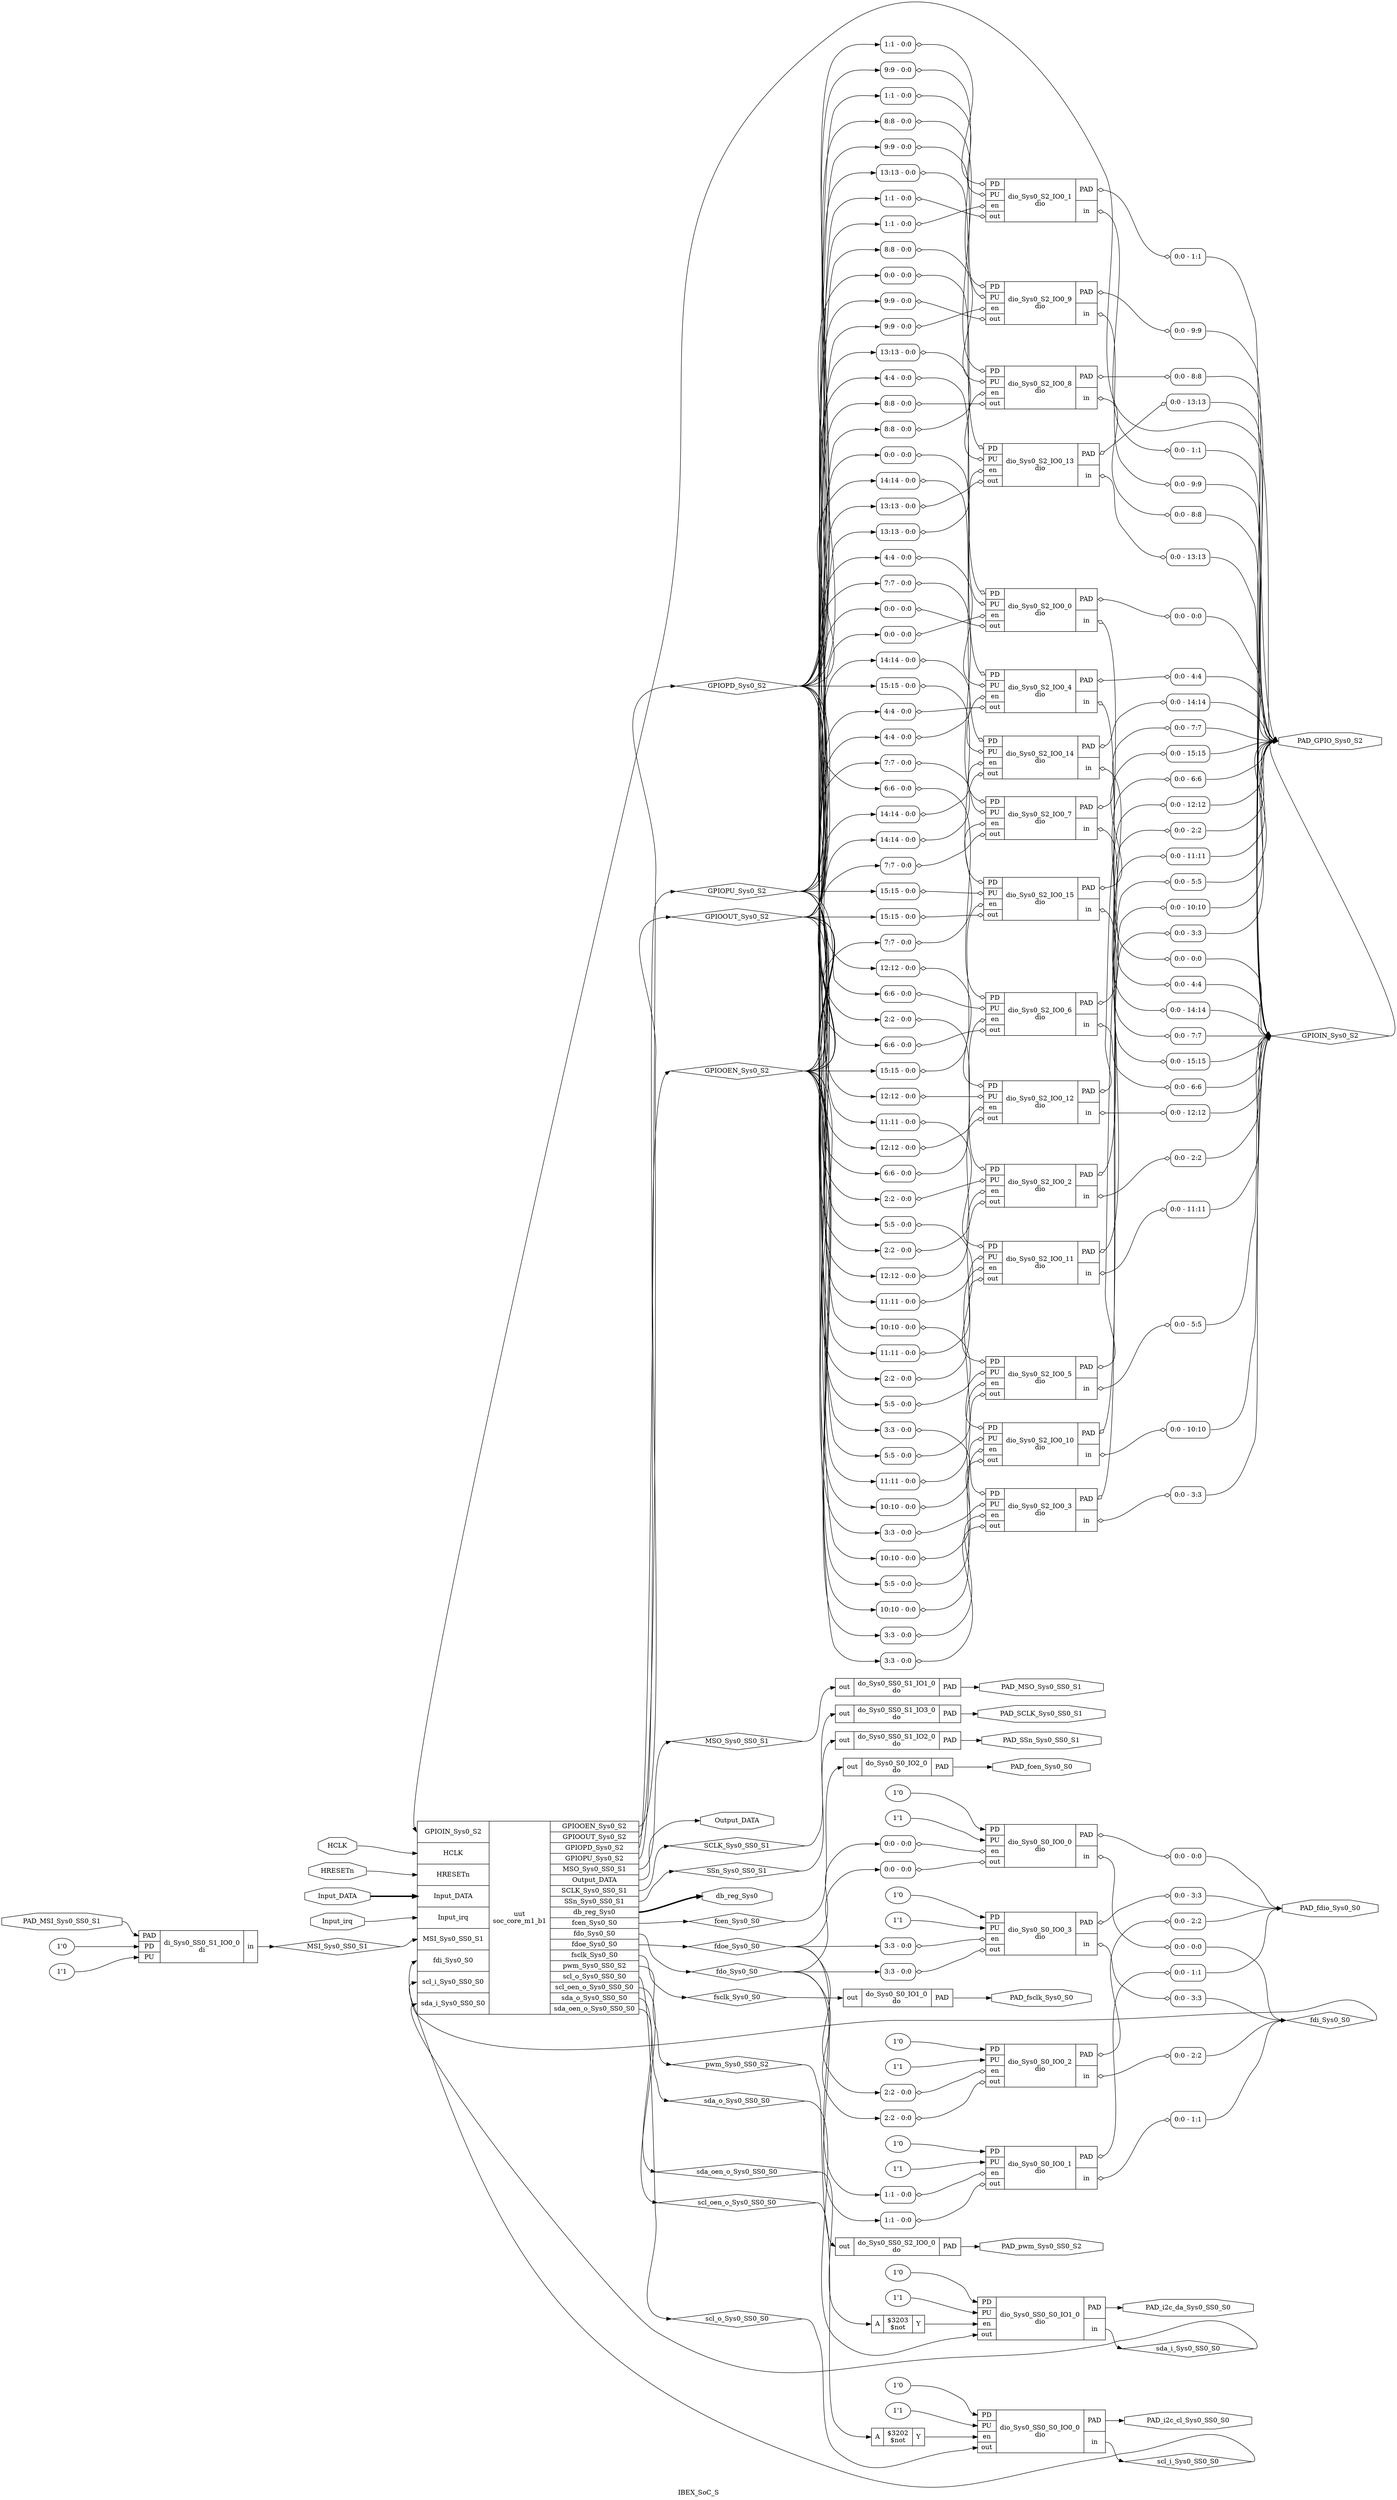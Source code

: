 digraph "IBEX_SoC_S" {
label="IBEX_SoC_S";
rankdir="LR";
remincross=true;
n3 [ shape=diamond, label="pwm_Sys0_SS0_S2", color="black", fontcolor="black" ];
n4 [ shape=diamond, label="SCLK_Sys0_SS0_S1", color="black", fontcolor="black" ];
n5 [ shape=diamond, label="SSn_Sys0_SS0_S1", color="black", fontcolor="black" ];
n6 [ shape=diamond, label="MSO_Sys0_SS0_S1", color="black", fontcolor="black" ];
n7 [ shape=diamond, label="MSI_Sys0_SS0_S1", color="black", fontcolor="black" ];
n8 [ shape=diamond, label="sda_oen_o_Sys0_SS0_S0", color="black", fontcolor="black" ];
n9 [ shape=diamond, label="sda_o_Sys0_SS0_S0", color="black", fontcolor="black" ];
n10 [ shape=diamond, label="sda_i_Sys0_SS0_S0", color="black", fontcolor="black" ];
n11 [ shape=diamond, label="scl_oen_o_Sys0_SS0_S0", color="black", fontcolor="black" ];
n12 [ shape=diamond, label="scl_o_Sys0_SS0_S0", color="black", fontcolor="black" ];
n13 [ shape=diamond, label="scl_i_Sys0_SS0_S0", color="black", fontcolor="black" ];
n14 [ shape=diamond, label="GPIOPD_Sys0_S2", color="black", fontcolor="black" ];
n15 [ shape=diamond, label="GPIOPU_Sys0_S2", color="black", fontcolor="black" ];
n16 [ shape=diamond, label="GPIOOEN_Sys0_S2", color="black", fontcolor="black" ];
n17 [ shape=diamond, label="GPIOOUT_Sys0_S2", color="black", fontcolor="black" ];
n18 [ shape=diamond, label="GPIOIN_Sys0_S2", color="black", fontcolor="black" ];
n19 [ shape=diamond, label="fcen_Sys0_S0", color="black", fontcolor="black" ];
n20 [ shape=diamond, label="fsclk_Sys0_S0", color="black", fontcolor="black" ];
n21 [ shape=diamond, label="fdoe_Sys0_S0", color="black", fontcolor="black" ];
n22 [ shape=diamond, label="fdo_Sys0_S0", color="black", fontcolor="black" ];
n23 [ shape=diamond, label="fdi_Sys0_S0", color="black", fontcolor="black" ];
n24 [ shape=octagon, label="PAD_pwm_Sys0_SS0_S2", color="black", fontcolor="black" ];
n25 [ shape=octagon, label="PAD_SCLK_Sys0_SS0_S1", color="black", fontcolor="black" ];
n26 [ shape=octagon, label="PAD_SSn_Sys0_SS0_S1", color="black", fontcolor="black" ];
n27 [ shape=octagon, label="PAD_MSO_Sys0_SS0_S1", color="black", fontcolor="black" ];
n28 [ shape=octagon, label="PAD_MSI_Sys0_SS0_S1", color="black", fontcolor="black" ];
n29 [ shape=octagon, label="PAD_i2c_da_Sys0_SS0_S0", color="black", fontcolor="black" ];
n30 [ shape=octagon, label="PAD_i2c_cl_Sys0_SS0_S0", color="black", fontcolor="black" ];
n31 [ shape=octagon, label="PAD_GPIO_Sys0_S2", color="black", fontcolor="black" ];
n32 [ shape=octagon, label="PAD_fcen_Sys0_S0", color="black", fontcolor="black" ];
n33 [ shape=octagon, label="PAD_fsclk_Sys0_S0", color="black", fontcolor="black" ];
n34 [ shape=octagon, label="PAD_fdio_Sys0_S0", color="black", fontcolor="black" ];
n35 [ shape=octagon, label="db_reg_Sys0", color="black", fontcolor="black" ];
n36 [ shape=octagon, label="Output_DATA", color="black", fontcolor="black" ];
n37 [ shape=octagon, label="Input_irq", color="black", fontcolor="black" ];
n38 [ shape=octagon, label="Input_DATA", color="black", fontcolor="black" ];
n39 [ shape=octagon, label="HRESETn", color="black", fontcolor="black" ];
n40 [ shape=octagon, label="HCLK", color="black", fontcolor="black" ];
c41 [ shape=record, label="{{<p18> GPIOIN_Sys0_S2|<p40> HCLK|<p39> HRESETn|<p38> Input_DATA|<p37> Input_irq|<p7> MSI_Sys0_SS0_S1|<p23> fdi_Sys0_S0|<p13> scl_i_Sys0_SS0_S0|<p10> sda_i_Sys0_SS0_S0}|uut\nsoc_core_m1_b1|{<p16> GPIOOEN_Sys0_S2|<p17> GPIOOUT_Sys0_S2|<p14> GPIOPD_Sys0_S2|<p15> GPIOPU_Sys0_S2|<p6> MSO_Sys0_SS0_S1|<p36> Output_DATA|<p4> SCLK_Sys0_SS0_S1|<p5> SSn_Sys0_SS0_S1|<p35> db_reg_Sys0|<p19> fcen_Sys0_S0|<p22> fdo_Sys0_S0|<p21> fdoe_Sys0_S0|<p20> fsclk_Sys0_S0|<p3> pwm_Sys0_SS0_S2|<p12> scl_o_Sys0_SS0_S0|<p11> scl_oen_o_Sys0_SS0_S0|<p9> sda_o_Sys0_SS0_S0|<p8> sda_oen_o_Sys0_SS0_S0}}" ];
c44 [ shape=record, label="{{<p42> out}|do_Sys0_SS0_S2_IO0_0\ndo|{<p43> PAD}}" ];
c45 [ shape=record, label="{{<p42> out}|do_Sys0_SS0_S1_IO3_0\ndo|{<p43> PAD}}" ];
c46 [ shape=record, label="{{<p42> out}|do_Sys0_SS0_S1_IO2_0\ndo|{<p43> PAD}}" ];
c47 [ shape=record, label="{{<p42> out}|do_Sys0_SS0_S1_IO1_0\ndo|{<p43> PAD}}" ];
v0 [ label="1'0" ];
v1 [ label="1'1" ];
c51 [ shape=record, label="{{<p43> PAD|<p48> PD|<p49> PU}|di_Sys0_SS0_S1_IO0_0\ndi|{<p50> in}}" ];
c54 [ shape=record, label="{{<p52> A}|$3203\n$not|{<p53> Y}}" ];
v2 [ label="1'0" ];
v3 [ label="1'1" ];
c56 [ shape=record, label="{{<p48> PD|<p49> PU|<p55> en|<p42> out}|dio_Sys0_SS0_S0_IO1_0\ndio|{<p43> PAD|<p50> in}}" ];
c57 [ shape=record, label="{{<p52> A}|$3202\n$not|{<p53> Y}}" ];
v4 [ label="1'0" ];
v5 [ label="1'1" ];
c58 [ shape=record, label="{{<p48> PD|<p49> PU|<p55> en|<p42> out}|dio_Sys0_SS0_S0_IO0_0\ndio|{<p43> PAD|<p50> in}}" ];
c59 [ shape=record, label="{{<p48> PD|<p49> PU|<p55> en|<p42> out}|dio_Sys0_S2_IO0_15\ndio|{<p43> PAD|<p50> in}}" ];
x6 [ shape=record, style=rounded, label="<s0> 0:0 - 15:15 " ];
c59:p43:e -> x6:w [arrowhead=odiamond, arrowtail=odiamond, dir=both, color="black", label=""];
x7 [ shape=record, style=rounded, label="<s0> 15:15 - 0:0 " ];
x7:e -> c59:p48:w [arrowhead=odiamond, arrowtail=odiamond, dir=both, color="black", label=""];
x8 [ shape=record, style=rounded, label="<s0> 15:15 - 0:0 " ];
x8:e -> c59:p49:w [arrowhead=odiamond, arrowtail=odiamond, dir=both, color="black", label=""];
x9 [ shape=record, style=rounded, label="<s0> 15:15 - 0:0 " ];
x9:e -> c59:p55:w [arrowhead=odiamond, arrowtail=odiamond, dir=both, color="black", label=""];
x10 [ shape=record, style=rounded, label="<s0> 15:15 - 0:0 " ];
x10:e -> c59:p42:w [arrowhead=odiamond, arrowtail=odiamond, dir=both, color="black", label=""];
x11 [ shape=record, style=rounded, label="<s0> 0:0 - 15:15 " ];
c59:p50:e -> x11:w [arrowhead=odiamond, arrowtail=odiamond, dir=both, color="black", label=""];
c60 [ shape=record, label="{{<p48> PD|<p49> PU|<p55> en|<p42> out}|dio_Sys0_S2_IO0_14\ndio|{<p43> PAD|<p50> in}}" ];
x12 [ shape=record, style=rounded, label="<s0> 0:0 - 14:14 " ];
c60:p43:e -> x12:w [arrowhead=odiamond, arrowtail=odiamond, dir=both, color="black", label=""];
x13 [ shape=record, style=rounded, label="<s0> 14:14 - 0:0 " ];
x13:e -> c60:p48:w [arrowhead=odiamond, arrowtail=odiamond, dir=both, color="black", label=""];
x14 [ shape=record, style=rounded, label="<s0> 14:14 - 0:0 " ];
x14:e -> c60:p49:w [arrowhead=odiamond, arrowtail=odiamond, dir=both, color="black", label=""];
x15 [ shape=record, style=rounded, label="<s0> 14:14 - 0:0 " ];
x15:e -> c60:p55:w [arrowhead=odiamond, arrowtail=odiamond, dir=both, color="black", label=""];
x16 [ shape=record, style=rounded, label="<s0> 14:14 - 0:0 " ];
x16:e -> c60:p42:w [arrowhead=odiamond, arrowtail=odiamond, dir=both, color="black", label=""];
x17 [ shape=record, style=rounded, label="<s0> 0:0 - 14:14 " ];
c60:p50:e -> x17:w [arrowhead=odiamond, arrowtail=odiamond, dir=both, color="black", label=""];
c61 [ shape=record, label="{{<p48> PD|<p49> PU|<p55> en|<p42> out}|dio_Sys0_S2_IO0_13\ndio|{<p43> PAD|<p50> in}}" ];
x18 [ shape=record, style=rounded, label="<s0> 0:0 - 13:13 " ];
c61:p43:e -> x18:w [arrowhead=odiamond, arrowtail=odiamond, dir=both, color="black", label=""];
x19 [ shape=record, style=rounded, label="<s0> 13:13 - 0:0 " ];
x19:e -> c61:p48:w [arrowhead=odiamond, arrowtail=odiamond, dir=both, color="black", label=""];
x20 [ shape=record, style=rounded, label="<s0> 13:13 - 0:0 " ];
x20:e -> c61:p49:w [arrowhead=odiamond, arrowtail=odiamond, dir=both, color="black", label=""];
x21 [ shape=record, style=rounded, label="<s0> 13:13 - 0:0 " ];
x21:e -> c61:p55:w [arrowhead=odiamond, arrowtail=odiamond, dir=both, color="black", label=""];
x22 [ shape=record, style=rounded, label="<s0> 13:13 - 0:0 " ];
x22:e -> c61:p42:w [arrowhead=odiamond, arrowtail=odiamond, dir=both, color="black", label=""];
x23 [ shape=record, style=rounded, label="<s0> 0:0 - 13:13 " ];
c61:p50:e -> x23:w [arrowhead=odiamond, arrowtail=odiamond, dir=both, color="black", label=""];
c62 [ shape=record, label="{{<p48> PD|<p49> PU|<p55> en|<p42> out}|dio_Sys0_S2_IO0_12\ndio|{<p43> PAD|<p50> in}}" ];
x24 [ shape=record, style=rounded, label="<s0> 0:0 - 12:12 " ];
c62:p43:e -> x24:w [arrowhead=odiamond, arrowtail=odiamond, dir=both, color="black", label=""];
x25 [ shape=record, style=rounded, label="<s0> 12:12 - 0:0 " ];
x25:e -> c62:p48:w [arrowhead=odiamond, arrowtail=odiamond, dir=both, color="black", label=""];
x26 [ shape=record, style=rounded, label="<s0> 12:12 - 0:0 " ];
x26:e -> c62:p49:w [arrowhead=odiamond, arrowtail=odiamond, dir=both, color="black", label=""];
x27 [ shape=record, style=rounded, label="<s0> 12:12 - 0:0 " ];
x27:e -> c62:p55:w [arrowhead=odiamond, arrowtail=odiamond, dir=both, color="black", label=""];
x28 [ shape=record, style=rounded, label="<s0> 12:12 - 0:0 " ];
x28:e -> c62:p42:w [arrowhead=odiamond, arrowtail=odiamond, dir=both, color="black", label=""];
x29 [ shape=record, style=rounded, label="<s0> 0:0 - 12:12 " ];
c62:p50:e -> x29:w [arrowhead=odiamond, arrowtail=odiamond, dir=both, color="black", label=""];
c63 [ shape=record, label="{{<p48> PD|<p49> PU|<p55> en|<p42> out}|dio_Sys0_S2_IO0_11\ndio|{<p43> PAD|<p50> in}}" ];
x30 [ shape=record, style=rounded, label="<s0> 0:0 - 11:11 " ];
c63:p43:e -> x30:w [arrowhead=odiamond, arrowtail=odiamond, dir=both, color="black", label=""];
x31 [ shape=record, style=rounded, label="<s0> 11:11 - 0:0 " ];
x31:e -> c63:p48:w [arrowhead=odiamond, arrowtail=odiamond, dir=both, color="black", label=""];
x32 [ shape=record, style=rounded, label="<s0> 11:11 - 0:0 " ];
x32:e -> c63:p49:w [arrowhead=odiamond, arrowtail=odiamond, dir=both, color="black", label=""];
x33 [ shape=record, style=rounded, label="<s0> 11:11 - 0:0 " ];
x33:e -> c63:p55:w [arrowhead=odiamond, arrowtail=odiamond, dir=both, color="black", label=""];
x34 [ shape=record, style=rounded, label="<s0> 11:11 - 0:0 " ];
x34:e -> c63:p42:w [arrowhead=odiamond, arrowtail=odiamond, dir=both, color="black", label=""];
x35 [ shape=record, style=rounded, label="<s0> 0:0 - 11:11 " ];
c63:p50:e -> x35:w [arrowhead=odiamond, arrowtail=odiamond, dir=both, color="black", label=""];
c64 [ shape=record, label="{{<p48> PD|<p49> PU|<p55> en|<p42> out}|dio_Sys0_S2_IO0_10\ndio|{<p43> PAD|<p50> in}}" ];
x36 [ shape=record, style=rounded, label="<s0> 0:0 - 10:10 " ];
c64:p43:e -> x36:w [arrowhead=odiamond, arrowtail=odiamond, dir=both, color="black", label=""];
x37 [ shape=record, style=rounded, label="<s0> 10:10 - 0:0 " ];
x37:e -> c64:p48:w [arrowhead=odiamond, arrowtail=odiamond, dir=both, color="black", label=""];
x38 [ shape=record, style=rounded, label="<s0> 10:10 - 0:0 " ];
x38:e -> c64:p49:w [arrowhead=odiamond, arrowtail=odiamond, dir=both, color="black", label=""];
x39 [ shape=record, style=rounded, label="<s0> 10:10 - 0:0 " ];
x39:e -> c64:p55:w [arrowhead=odiamond, arrowtail=odiamond, dir=both, color="black", label=""];
x40 [ shape=record, style=rounded, label="<s0> 10:10 - 0:0 " ];
x40:e -> c64:p42:w [arrowhead=odiamond, arrowtail=odiamond, dir=both, color="black", label=""];
x41 [ shape=record, style=rounded, label="<s0> 0:0 - 10:10 " ];
c64:p50:e -> x41:w [arrowhead=odiamond, arrowtail=odiamond, dir=both, color="black", label=""];
c65 [ shape=record, label="{{<p48> PD|<p49> PU|<p55> en|<p42> out}|dio_Sys0_S2_IO0_9\ndio|{<p43> PAD|<p50> in}}" ];
x42 [ shape=record, style=rounded, label="<s0> 0:0 - 9:9 " ];
c65:p43:e -> x42:w [arrowhead=odiamond, arrowtail=odiamond, dir=both, color="black", label=""];
x43 [ shape=record, style=rounded, label="<s0> 9:9 - 0:0 " ];
x43:e -> c65:p48:w [arrowhead=odiamond, arrowtail=odiamond, dir=both, color="black", label=""];
x44 [ shape=record, style=rounded, label="<s0> 9:9 - 0:0 " ];
x44:e -> c65:p49:w [arrowhead=odiamond, arrowtail=odiamond, dir=both, color="black", label=""];
x45 [ shape=record, style=rounded, label="<s0> 9:9 - 0:0 " ];
x45:e -> c65:p55:w [arrowhead=odiamond, arrowtail=odiamond, dir=both, color="black", label=""];
x46 [ shape=record, style=rounded, label="<s0> 9:9 - 0:0 " ];
x46:e -> c65:p42:w [arrowhead=odiamond, arrowtail=odiamond, dir=both, color="black", label=""];
x47 [ shape=record, style=rounded, label="<s0> 0:0 - 9:9 " ];
c65:p50:e -> x47:w [arrowhead=odiamond, arrowtail=odiamond, dir=both, color="black", label=""];
c66 [ shape=record, label="{{<p48> PD|<p49> PU|<p55> en|<p42> out}|dio_Sys0_S2_IO0_8\ndio|{<p43> PAD|<p50> in}}" ];
x48 [ shape=record, style=rounded, label="<s0> 0:0 - 8:8 " ];
c66:p43:e -> x48:w [arrowhead=odiamond, arrowtail=odiamond, dir=both, color="black", label=""];
x49 [ shape=record, style=rounded, label="<s0> 8:8 - 0:0 " ];
x49:e -> c66:p48:w [arrowhead=odiamond, arrowtail=odiamond, dir=both, color="black", label=""];
x50 [ shape=record, style=rounded, label="<s0> 8:8 - 0:0 " ];
x50:e -> c66:p49:w [arrowhead=odiamond, arrowtail=odiamond, dir=both, color="black", label=""];
x51 [ shape=record, style=rounded, label="<s0> 8:8 - 0:0 " ];
x51:e -> c66:p55:w [arrowhead=odiamond, arrowtail=odiamond, dir=both, color="black", label=""];
x52 [ shape=record, style=rounded, label="<s0> 8:8 - 0:0 " ];
x52:e -> c66:p42:w [arrowhead=odiamond, arrowtail=odiamond, dir=both, color="black", label=""];
x53 [ shape=record, style=rounded, label="<s0> 0:0 - 8:8 " ];
c66:p50:e -> x53:w [arrowhead=odiamond, arrowtail=odiamond, dir=both, color="black", label=""];
c67 [ shape=record, label="{{<p48> PD|<p49> PU|<p55> en|<p42> out}|dio_Sys0_S2_IO0_7\ndio|{<p43> PAD|<p50> in}}" ];
x54 [ shape=record, style=rounded, label="<s0> 0:0 - 7:7 " ];
c67:p43:e -> x54:w [arrowhead=odiamond, arrowtail=odiamond, dir=both, color="black", label=""];
x55 [ shape=record, style=rounded, label="<s0> 7:7 - 0:0 " ];
x55:e -> c67:p48:w [arrowhead=odiamond, arrowtail=odiamond, dir=both, color="black", label=""];
x56 [ shape=record, style=rounded, label="<s0> 7:7 - 0:0 " ];
x56:e -> c67:p49:w [arrowhead=odiamond, arrowtail=odiamond, dir=both, color="black", label=""];
x57 [ shape=record, style=rounded, label="<s0> 7:7 - 0:0 " ];
x57:e -> c67:p55:w [arrowhead=odiamond, arrowtail=odiamond, dir=both, color="black", label=""];
x58 [ shape=record, style=rounded, label="<s0> 7:7 - 0:0 " ];
x58:e -> c67:p42:w [arrowhead=odiamond, arrowtail=odiamond, dir=both, color="black", label=""];
x59 [ shape=record, style=rounded, label="<s0> 0:0 - 7:7 " ];
c67:p50:e -> x59:w [arrowhead=odiamond, arrowtail=odiamond, dir=both, color="black", label=""];
c68 [ shape=record, label="{{<p48> PD|<p49> PU|<p55> en|<p42> out}|dio_Sys0_S2_IO0_6\ndio|{<p43> PAD|<p50> in}}" ];
x60 [ shape=record, style=rounded, label="<s0> 0:0 - 6:6 " ];
c68:p43:e -> x60:w [arrowhead=odiamond, arrowtail=odiamond, dir=both, color="black", label=""];
x61 [ shape=record, style=rounded, label="<s0> 6:6 - 0:0 " ];
x61:e -> c68:p48:w [arrowhead=odiamond, arrowtail=odiamond, dir=both, color="black", label=""];
x62 [ shape=record, style=rounded, label="<s0> 6:6 - 0:0 " ];
x62:e -> c68:p49:w [arrowhead=odiamond, arrowtail=odiamond, dir=both, color="black", label=""];
x63 [ shape=record, style=rounded, label="<s0> 6:6 - 0:0 " ];
x63:e -> c68:p55:w [arrowhead=odiamond, arrowtail=odiamond, dir=both, color="black", label=""];
x64 [ shape=record, style=rounded, label="<s0> 6:6 - 0:0 " ];
x64:e -> c68:p42:w [arrowhead=odiamond, arrowtail=odiamond, dir=both, color="black", label=""];
x65 [ shape=record, style=rounded, label="<s0> 0:0 - 6:6 " ];
c68:p50:e -> x65:w [arrowhead=odiamond, arrowtail=odiamond, dir=both, color="black", label=""];
c69 [ shape=record, label="{{<p48> PD|<p49> PU|<p55> en|<p42> out}|dio_Sys0_S2_IO0_5\ndio|{<p43> PAD|<p50> in}}" ];
x66 [ shape=record, style=rounded, label="<s0> 0:0 - 5:5 " ];
c69:p43:e -> x66:w [arrowhead=odiamond, arrowtail=odiamond, dir=both, color="black", label=""];
x67 [ shape=record, style=rounded, label="<s0> 5:5 - 0:0 " ];
x67:e -> c69:p48:w [arrowhead=odiamond, arrowtail=odiamond, dir=both, color="black", label=""];
x68 [ shape=record, style=rounded, label="<s0> 5:5 - 0:0 " ];
x68:e -> c69:p49:w [arrowhead=odiamond, arrowtail=odiamond, dir=both, color="black", label=""];
x69 [ shape=record, style=rounded, label="<s0> 5:5 - 0:0 " ];
x69:e -> c69:p55:w [arrowhead=odiamond, arrowtail=odiamond, dir=both, color="black", label=""];
x70 [ shape=record, style=rounded, label="<s0> 5:5 - 0:0 " ];
x70:e -> c69:p42:w [arrowhead=odiamond, arrowtail=odiamond, dir=both, color="black", label=""];
x71 [ shape=record, style=rounded, label="<s0> 0:0 - 5:5 " ];
c69:p50:e -> x71:w [arrowhead=odiamond, arrowtail=odiamond, dir=both, color="black", label=""];
c70 [ shape=record, label="{{<p48> PD|<p49> PU|<p55> en|<p42> out}|dio_Sys0_S2_IO0_4\ndio|{<p43> PAD|<p50> in}}" ];
x72 [ shape=record, style=rounded, label="<s0> 0:0 - 4:4 " ];
c70:p43:e -> x72:w [arrowhead=odiamond, arrowtail=odiamond, dir=both, color="black", label=""];
x73 [ shape=record, style=rounded, label="<s0> 4:4 - 0:0 " ];
x73:e -> c70:p48:w [arrowhead=odiamond, arrowtail=odiamond, dir=both, color="black", label=""];
x74 [ shape=record, style=rounded, label="<s0> 4:4 - 0:0 " ];
x74:e -> c70:p49:w [arrowhead=odiamond, arrowtail=odiamond, dir=both, color="black", label=""];
x75 [ shape=record, style=rounded, label="<s0> 4:4 - 0:0 " ];
x75:e -> c70:p55:w [arrowhead=odiamond, arrowtail=odiamond, dir=both, color="black", label=""];
x76 [ shape=record, style=rounded, label="<s0> 4:4 - 0:0 " ];
x76:e -> c70:p42:w [arrowhead=odiamond, arrowtail=odiamond, dir=both, color="black", label=""];
x77 [ shape=record, style=rounded, label="<s0> 0:0 - 4:4 " ];
c70:p50:e -> x77:w [arrowhead=odiamond, arrowtail=odiamond, dir=both, color="black", label=""];
c71 [ shape=record, label="{{<p48> PD|<p49> PU|<p55> en|<p42> out}|dio_Sys0_S2_IO0_3\ndio|{<p43> PAD|<p50> in}}" ];
x78 [ shape=record, style=rounded, label="<s0> 0:0 - 3:3 " ];
c71:p43:e -> x78:w [arrowhead=odiamond, arrowtail=odiamond, dir=both, color="black", label=""];
x79 [ shape=record, style=rounded, label="<s0> 3:3 - 0:0 " ];
x79:e -> c71:p48:w [arrowhead=odiamond, arrowtail=odiamond, dir=both, color="black", label=""];
x80 [ shape=record, style=rounded, label="<s0> 3:3 - 0:0 " ];
x80:e -> c71:p49:w [arrowhead=odiamond, arrowtail=odiamond, dir=both, color="black", label=""];
x81 [ shape=record, style=rounded, label="<s0> 3:3 - 0:0 " ];
x81:e -> c71:p55:w [arrowhead=odiamond, arrowtail=odiamond, dir=both, color="black", label=""];
x82 [ shape=record, style=rounded, label="<s0> 3:3 - 0:0 " ];
x82:e -> c71:p42:w [arrowhead=odiamond, arrowtail=odiamond, dir=both, color="black", label=""];
x83 [ shape=record, style=rounded, label="<s0> 0:0 - 3:3 " ];
c71:p50:e -> x83:w [arrowhead=odiamond, arrowtail=odiamond, dir=both, color="black", label=""];
c72 [ shape=record, label="{{<p48> PD|<p49> PU|<p55> en|<p42> out}|dio_Sys0_S2_IO0_2\ndio|{<p43> PAD|<p50> in}}" ];
x84 [ shape=record, style=rounded, label="<s0> 0:0 - 2:2 " ];
c72:p43:e -> x84:w [arrowhead=odiamond, arrowtail=odiamond, dir=both, color="black", label=""];
x85 [ shape=record, style=rounded, label="<s0> 2:2 - 0:0 " ];
x85:e -> c72:p48:w [arrowhead=odiamond, arrowtail=odiamond, dir=both, color="black", label=""];
x86 [ shape=record, style=rounded, label="<s0> 2:2 - 0:0 " ];
x86:e -> c72:p49:w [arrowhead=odiamond, arrowtail=odiamond, dir=both, color="black", label=""];
x87 [ shape=record, style=rounded, label="<s0> 2:2 - 0:0 " ];
x87:e -> c72:p55:w [arrowhead=odiamond, arrowtail=odiamond, dir=both, color="black", label=""];
x88 [ shape=record, style=rounded, label="<s0> 2:2 - 0:0 " ];
x88:e -> c72:p42:w [arrowhead=odiamond, arrowtail=odiamond, dir=both, color="black", label=""];
x89 [ shape=record, style=rounded, label="<s0> 0:0 - 2:2 " ];
c72:p50:e -> x89:w [arrowhead=odiamond, arrowtail=odiamond, dir=both, color="black", label=""];
c73 [ shape=record, label="{{<p48> PD|<p49> PU|<p55> en|<p42> out}|dio_Sys0_S2_IO0_1\ndio|{<p43> PAD|<p50> in}}" ];
x90 [ shape=record, style=rounded, label="<s0> 0:0 - 1:1 " ];
c73:p43:e -> x90:w [arrowhead=odiamond, arrowtail=odiamond, dir=both, color="black", label=""];
x91 [ shape=record, style=rounded, label="<s0> 1:1 - 0:0 " ];
x91:e -> c73:p48:w [arrowhead=odiamond, arrowtail=odiamond, dir=both, color="black", label=""];
x92 [ shape=record, style=rounded, label="<s0> 1:1 - 0:0 " ];
x92:e -> c73:p49:w [arrowhead=odiamond, arrowtail=odiamond, dir=both, color="black", label=""];
x93 [ shape=record, style=rounded, label="<s0> 1:1 - 0:0 " ];
x93:e -> c73:p55:w [arrowhead=odiamond, arrowtail=odiamond, dir=both, color="black", label=""];
x94 [ shape=record, style=rounded, label="<s0> 1:1 - 0:0 " ];
x94:e -> c73:p42:w [arrowhead=odiamond, arrowtail=odiamond, dir=both, color="black", label=""];
x95 [ shape=record, style=rounded, label="<s0> 0:0 - 1:1 " ];
c73:p50:e -> x95:w [arrowhead=odiamond, arrowtail=odiamond, dir=both, color="black", label=""];
c74 [ shape=record, label="{{<p48> PD|<p49> PU|<p55> en|<p42> out}|dio_Sys0_S2_IO0_0\ndio|{<p43> PAD|<p50> in}}" ];
x96 [ shape=record, style=rounded, label="<s0> 0:0 - 0:0 " ];
c74:p43:e -> x96:w [arrowhead=odiamond, arrowtail=odiamond, dir=both, color="black", label=""];
x97 [ shape=record, style=rounded, label="<s0> 0:0 - 0:0 " ];
x97:e -> c74:p48:w [arrowhead=odiamond, arrowtail=odiamond, dir=both, color="black", label=""];
x98 [ shape=record, style=rounded, label="<s0> 0:0 - 0:0 " ];
x98:e -> c74:p49:w [arrowhead=odiamond, arrowtail=odiamond, dir=both, color="black", label=""];
x99 [ shape=record, style=rounded, label="<s0> 0:0 - 0:0 " ];
x99:e -> c74:p55:w [arrowhead=odiamond, arrowtail=odiamond, dir=both, color="black", label=""];
x100 [ shape=record, style=rounded, label="<s0> 0:0 - 0:0 " ];
x100:e -> c74:p42:w [arrowhead=odiamond, arrowtail=odiamond, dir=both, color="black", label=""];
x101 [ shape=record, style=rounded, label="<s0> 0:0 - 0:0 " ];
c74:p50:e -> x101:w [arrowhead=odiamond, arrowtail=odiamond, dir=both, color="black", label=""];
c75 [ shape=record, label="{{<p42> out}|do_Sys0_S0_IO2_0\ndo|{<p43> PAD}}" ];
c76 [ shape=record, label="{{<p42> out}|do_Sys0_S0_IO1_0\ndo|{<p43> PAD}}" ];
v103 [ label="1'0" ];
v104 [ label="1'1" ];
c77 [ shape=record, label="{{<p48> PD|<p49> PU|<p55> en|<p42> out}|dio_Sys0_S0_IO0_3\ndio|{<p43> PAD|<p50> in}}" ];
x102 [ shape=record, style=rounded, label="<s0> 0:0 - 3:3 " ];
c77:p43:e -> x102:w [arrowhead=odiamond, arrowtail=odiamond, dir=both, color="black", label=""];
x105 [ shape=record, style=rounded, label="<s0> 3:3 - 0:0 " ];
x105:e -> c77:p55:w [arrowhead=odiamond, arrowtail=odiamond, dir=both, color="black", label=""];
x106 [ shape=record, style=rounded, label="<s0> 3:3 - 0:0 " ];
x106:e -> c77:p42:w [arrowhead=odiamond, arrowtail=odiamond, dir=both, color="black", label=""];
x107 [ shape=record, style=rounded, label="<s0> 0:0 - 3:3 " ];
c77:p50:e -> x107:w [arrowhead=odiamond, arrowtail=odiamond, dir=both, color="black", label=""];
v109 [ label="1'0" ];
v110 [ label="1'1" ];
c78 [ shape=record, label="{{<p48> PD|<p49> PU|<p55> en|<p42> out}|dio_Sys0_S0_IO0_2\ndio|{<p43> PAD|<p50> in}}" ];
x108 [ shape=record, style=rounded, label="<s0> 0:0 - 2:2 " ];
c78:p43:e -> x108:w [arrowhead=odiamond, arrowtail=odiamond, dir=both, color="black", label=""];
x111 [ shape=record, style=rounded, label="<s0> 2:2 - 0:0 " ];
x111:e -> c78:p55:w [arrowhead=odiamond, arrowtail=odiamond, dir=both, color="black", label=""];
x112 [ shape=record, style=rounded, label="<s0> 2:2 - 0:0 " ];
x112:e -> c78:p42:w [arrowhead=odiamond, arrowtail=odiamond, dir=both, color="black", label=""];
x113 [ shape=record, style=rounded, label="<s0> 0:0 - 2:2 " ];
c78:p50:e -> x113:w [arrowhead=odiamond, arrowtail=odiamond, dir=both, color="black", label=""];
v115 [ label="1'0" ];
v116 [ label="1'1" ];
c79 [ shape=record, label="{{<p48> PD|<p49> PU|<p55> en|<p42> out}|dio_Sys0_S0_IO0_1\ndio|{<p43> PAD|<p50> in}}" ];
x114 [ shape=record, style=rounded, label="<s0> 0:0 - 1:1 " ];
c79:p43:e -> x114:w [arrowhead=odiamond, arrowtail=odiamond, dir=both, color="black", label=""];
x117 [ shape=record, style=rounded, label="<s0> 1:1 - 0:0 " ];
x117:e -> c79:p55:w [arrowhead=odiamond, arrowtail=odiamond, dir=both, color="black", label=""];
x118 [ shape=record, style=rounded, label="<s0> 1:1 - 0:0 " ];
x118:e -> c79:p42:w [arrowhead=odiamond, arrowtail=odiamond, dir=both, color="black", label=""];
x119 [ shape=record, style=rounded, label="<s0> 0:0 - 1:1 " ];
c79:p50:e -> x119:w [arrowhead=odiamond, arrowtail=odiamond, dir=both, color="black", label=""];
v121 [ label="1'0" ];
v122 [ label="1'1" ];
c80 [ shape=record, label="{{<p48> PD|<p49> PU|<p55> en|<p42> out}|dio_Sys0_S0_IO0_0\ndio|{<p43> PAD|<p50> in}}" ];
x120 [ shape=record, style=rounded, label="<s0> 0:0 - 0:0 " ];
c80:p43:e -> x120:w [arrowhead=odiamond, arrowtail=odiamond, dir=both, color="black", label=""];
x123 [ shape=record, style=rounded, label="<s0> 0:0 - 0:0 " ];
x123:e -> c80:p55:w [arrowhead=odiamond, arrowtail=odiamond, dir=both, color="black", label=""];
x124 [ shape=record, style=rounded, label="<s0> 0:0 - 0:0 " ];
x124:e -> c80:p42:w [arrowhead=odiamond, arrowtail=odiamond, dir=both, color="black", label=""];
x125 [ shape=record, style=rounded, label="<s0> 0:0 - 0:0 " ];
c80:p50:e -> x125:w [arrowhead=odiamond, arrowtail=odiamond, dir=both, color="black", label=""];
c54:p53:e -> c56:p55:w [color="black", label=""];
c56:p50:e -> n10:w [color="black", label=""];
n10:e -> c41:p10:w [color="black", label=""];
c41:p11:e -> n11:w [color="black", label=""];
n11:e -> c57:p52:w [color="black", label=""];
c41:p12:e -> n12:w [color="black", label=""];
n12:e -> c58:p42:w [color="black", label=""];
c58:p50:e -> n13:w [color="black", label=""];
n13:e -> c41:p13:w [color="black", label=""];
c41:p14:e -> n14:w [color="black", label=""];
n14:e -> x13:s0:w [color="black", label=""];
n14:e -> x19:s0:w [color="black", label=""];
n14:e -> x25:s0:w [color="black", label=""];
n14:e -> x31:s0:w [color="black", label=""];
n14:e -> x37:s0:w [color="black", label=""];
n14:e -> x43:s0:w [color="black", label=""];
n14:e -> x49:s0:w [color="black", label=""];
n14:e -> x55:s0:w [color="black", label=""];
n14:e -> x61:s0:w [color="black", label=""];
n14:e -> x67:s0:w [color="black", label=""];
n14:e -> x73:s0:w [color="black", label=""];
n14:e -> x79:s0:w [color="black", label=""];
n14:e -> x7:s0:w [color="black", label=""];
n14:e -> x85:s0:w [color="black", label=""];
n14:e -> x91:s0:w [color="black", label=""];
n14:e -> x97:s0:w [color="black", label=""];
c41:p15:e -> n15:w [color="black", label=""];
n15:e -> x14:s0:w [color="black", label=""];
n15:e -> x20:s0:w [color="black", label=""];
n15:e -> x26:s0:w [color="black", label=""];
n15:e -> x32:s0:w [color="black", label=""];
n15:e -> x38:s0:w [color="black", label=""];
n15:e -> x44:s0:w [color="black", label=""];
n15:e -> x50:s0:w [color="black", label=""];
n15:e -> x56:s0:w [color="black", label=""];
n15:e -> x62:s0:w [color="black", label=""];
n15:e -> x68:s0:w [color="black", label=""];
n15:e -> x74:s0:w [color="black", label=""];
n15:e -> x80:s0:w [color="black", label=""];
n15:e -> x86:s0:w [color="black", label=""];
n15:e -> x8:s0:w [color="black", label=""];
n15:e -> x92:s0:w [color="black", label=""];
n15:e -> x98:s0:w [color="black", label=""];
c41:p16:e -> n16:w [color="black", label=""];
n16:e -> x15:s0:w [color="black", label=""];
n16:e -> x21:s0:w [color="black", label=""];
n16:e -> x27:s0:w [color="black", label=""];
n16:e -> x33:s0:w [color="black", label=""];
n16:e -> x39:s0:w [color="black", label=""];
n16:e -> x45:s0:w [color="black", label=""];
n16:e -> x51:s0:w [color="black", label=""];
n16:e -> x57:s0:w [color="black", label=""];
n16:e -> x63:s0:w [color="black", label=""];
n16:e -> x69:s0:w [color="black", label=""];
n16:e -> x75:s0:w [color="black", label=""];
n16:e -> x81:s0:w [color="black", label=""];
n16:e -> x87:s0:w [color="black", label=""];
n16:e -> x93:s0:w [color="black", label=""];
n16:e -> x99:s0:w [color="black", label=""];
n16:e -> x9:s0:w [color="black", label=""];
c41:p17:e -> n17:w [color="black", label=""];
n17:e -> x100:s0:w [color="black", label=""];
n17:e -> x10:s0:w [color="black", label=""];
n17:e -> x16:s0:w [color="black", label=""];
n17:e -> x22:s0:w [color="black", label=""];
n17:e -> x28:s0:w [color="black", label=""];
n17:e -> x34:s0:w [color="black", label=""];
n17:e -> x40:s0:w [color="black", label=""];
n17:e -> x46:s0:w [color="black", label=""];
n17:e -> x52:s0:w [color="black", label=""];
n17:e -> x58:s0:w [color="black", label=""];
n17:e -> x64:s0:w [color="black", label=""];
n17:e -> x70:s0:w [color="black", label=""];
n17:e -> x76:s0:w [color="black", label=""];
n17:e -> x82:s0:w [color="black", label=""];
n17:e -> x88:s0:w [color="black", label=""];
n17:e -> x94:s0:w [color="black", label=""];
x101:s0:e -> n18:w [color="black", label=""];
x11:s0:e -> n18:w [color="black", label=""];
x17:s0:e -> n18:w [color="black", label=""];
x23:s0:e -> n18:w [color="black", label=""];
x29:s0:e -> n18:w [color="black", label=""];
x35:s0:e -> n18:w [color="black", label=""];
x41:s0:e -> n18:w [color="black", label=""];
x47:s0:e -> n18:w [color="black", label=""];
x53:s0:e -> n18:w [color="black", label=""];
x59:s0:e -> n18:w [color="black", label=""];
x65:s0:e -> n18:w [color="black", label=""];
x71:s0:e -> n18:w [color="black", label=""];
x77:s0:e -> n18:w [color="black", label=""];
x83:s0:e -> n18:w [color="black", label=""];
x89:s0:e -> n18:w [color="black", label=""];
x95:s0:e -> n18:w [color="black", label=""];
n18:e -> c41:p18:w [color="black", label=""];
c41:p19:e -> n19:w [color="black", label=""];
n19:e -> c75:p42:w [color="black", label=""];
c57:p53:e -> c58:p55:w [color="black", label=""];
c41:p20:e -> n20:w [color="black", label=""];
n20:e -> c76:p42:w [color="black", label=""];
c41:p21:e -> n21:w [color="black", label=""];
n21:e -> x105:s0:w [color="black", label=""];
n21:e -> x111:s0:w [color="black", label=""];
n21:e -> x117:s0:w [color="black", label=""];
n21:e -> x123:s0:w [color="black", label=""];
c41:p22:e -> n22:w [color="black", label=""];
n22:e -> x106:s0:w [color="black", label=""];
n22:e -> x112:s0:w [color="black", label=""];
n22:e -> x118:s0:w [color="black", label=""];
n22:e -> x124:s0:w [color="black", label=""];
x107:s0:e -> n23:w [color="black", label=""];
x113:s0:e -> n23:w [color="black", label=""];
x119:s0:e -> n23:w [color="black", label=""];
x125:s0:e -> n23:w [color="black", label=""];
n23:e -> c41:p23:w [color="black", label=""];
c44:p43:e -> n24:w [color="black", label=""];
c45:p43:e -> n25:w [color="black", label=""];
c46:p43:e -> n26:w [color="black", label=""];
c47:p43:e -> n27:w [color="black", label=""];
n28:e -> c51:p43:w [color="black", label=""];
c56:p43:e -> n29:w [color="black", label=""];
c41:p3:e -> n3:w [color="black", label=""];
n3:e -> c44:p42:w [color="black", label=""];
c58:p43:e -> n30:w [color="black", label=""];
x12:s0:e -> n31:w [color="black", label=""];
x18:s0:e -> n31:w [color="black", label=""];
x24:s0:e -> n31:w [color="black", label=""];
x30:s0:e -> n31:w [color="black", label=""];
x36:s0:e -> n31:w [color="black", label=""];
x42:s0:e -> n31:w [color="black", label=""];
x48:s0:e -> n31:w [color="black", label=""];
x54:s0:e -> n31:w [color="black", label=""];
x60:s0:e -> n31:w [color="black", label=""];
x66:s0:e -> n31:w [color="black", label=""];
x6:s0:e -> n31:w [color="black", label=""];
x72:s0:e -> n31:w [color="black", label=""];
x78:s0:e -> n31:w [color="black", label=""];
x84:s0:e -> n31:w [color="black", label=""];
x90:s0:e -> n31:w [color="black", label=""];
x96:s0:e -> n31:w [color="black", label=""];
c75:p43:e -> n32:w [color="black", label=""];
c76:p43:e -> n33:w [color="black", label=""];
x102:s0:e -> n34:w [color="black", label=""];
x108:s0:e -> n34:w [color="black", label=""];
x114:s0:e -> n34:w [color="black", label=""];
x120:s0:e -> n34:w [color="black", label=""];
c41:p35:e -> n35:w [color="black", style="setlinewidth(3)", label=""];
c41:p36:e -> n36:w [color="black", label=""];
n37:e -> c41:p37:w [color="black", label=""];
n38:e -> c41:p38:w [color="black", style="setlinewidth(3)", label=""];
n39:e -> c41:p39:w [color="black", label=""];
c41:p4:e -> n4:w [color="black", label=""];
n4:e -> c45:p42:w [color="black", label=""];
n40:e -> c41:p40:w [color="black", label=""];
c41:p5:e -> n5:w [color="black", label=""];
n5:e -> c46:p42:w [color="black", label=""];
c41:p6:e -> n6:w [color="black", label=""];
n6:e -> c47:p42:w [color="black", label=""];
c51:p50:e -> n7:w [color="black", label=""];
n7:e -> c41:p7:w [color="black", label=""];
c41:p8:e -> n8:w [color="black", label=""];
n8:e -> c54:p52:w [color="black", label=""];
c41:p9:e -> n9:w [color="black", label=""];
n9:e -> c56:p42:w [color="black", label=""];
v0:e -> c51:p48:w [color="black", label=""];
v1:e -> c51:p49:w [color="black", label=""];
v103:e -> c77:p48:w [color="black", label=""];
v104:e -> c77:p49:w [color="black", label=""];
v109:e -> c78:p48:w [color="black", label=""];
v110:e -> c78:p49:w [color="black", label=""];
v115:e -> c79:p48:w [color="black", label=""];
v116:e -> c79:p49:w [color="black", label=""];
v121:e -> c80:p48:w [color="black", label=""];
v122:e -> c80:p49:w [color="black", label=""];
v2:e -> c56:p48:w [color="black", label=""];
v3:e -> c56:p49:w [color="black", label=""];
v4:e -> c58:p48:w [color="black", label=""];
v5:e -> c58:p49:w [color="black", label=""];
}
